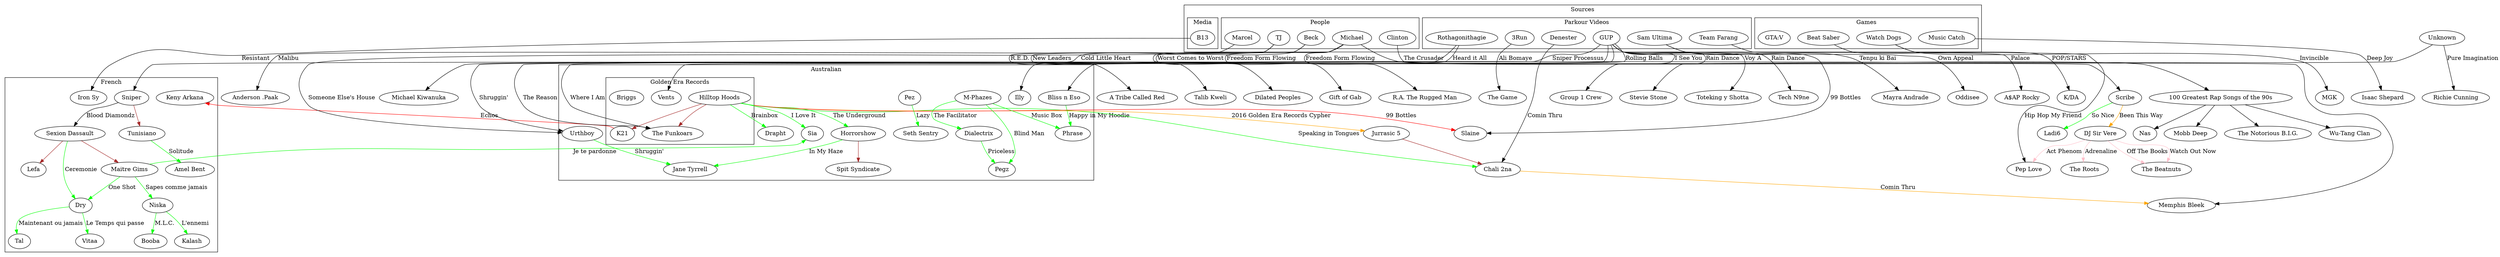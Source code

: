 /**
 * Song relationships represented by arrow colours
 * Sample: Red
 * Interpolation: Blue
 * Remix: Pink
 * Feature: Green
 * Band Member / Affiliation: Brown
 * Reference: Orange
 */

digraph "music-discovery" {
	compound = true;
	// Artists
	"Bliss n Eso" -> "Phrase" [color=green label="Happy in My Hoodie"];

	"Chali 2na" -> "Memphis Bleek" [color=orange label="Comin Thru"];

	"Dialectrix" -> "Pegz" [color=green label="Priceless"];

	"DJ Sir Vere" -> "Pep Love" [color=pink label="Act Phenom"];
	"DJ Sir Vere" -> "The Beatnuts" [color=pink label="Off The Books"];
	"DJ Sir Vere" -> "The Beatnuts" [color=pink label="Watch Out Now"];
	"DJ Sir Vere" -> "The Roots" [color=pink label="Adrenaline"];

	"Dry" -> "Tal" [color=green label="Maintenant ou jamais"];
	"Dry" -> "Vitaa" [color=green label="Le Temps qui passe"];

	"Hilltop Hoods" -> "Chali 2na" [color=green label="Speaking in Tongues"];
	"Hilltop Hoods" -> "Drapht" [color=green label="Brainbox"];
	"Hilltop Hoods" -> "Horrorshow" [color=green label="The Underground"];
	"Hilltop Hoods" -> "Jurrasic 5" [color=orange label="2016 Golden Era Records Cypher" ltail="cluster_Golden Era Records"];
	"Hilltop Hoods" -> "K21" [color=brown];
	"Hilltop Hoods" -> "Sia" [color=green label="I Love It"];
	"Hilltop Hoods" -> "Slaine" [color=red label="99 Bottles" ltail="cluster_Golden Era Records"];
	"Hilltop Hoods" -> "The Funkoars" [color=brown];

	"Horrorshow" -> "Jane Tyrrell" [color=green label="In My Haze"];
	"Horrorshow" -> "Spit Syndicate" [color=brown];

	"Jurrasic 5" -> "Chali 2na" [color=brown];

	"K21" -> "Keny Arkana" [color=red label="Echos"];

	"Maitre Gims" -> "Dry" [color=green label="One Shot"];
	"Maitre Gims" -> "Niska" [color=green label="Sapes comme jamais"];
	"Maitre Gims" -> "Sia" [color=green label="Je te pardonne"];

	"M-Phazes" -> "Dialectrix" [color=green label="The Facilitator"];
	"M-Phazes" -> "Pegz" [color=green label="Blind Man"];
	"M-Phazes" -> "Phrase" [color=green label="Music Box"];

	"Niska" -> "Booba" [color=green label="M.L.C."];
	"Niska" -> "Kalash" [color=green label="L'ennemi"];

	"Pez" -> "Seth Sentry" [color=green label="Lazy"];

	"Scribe" -> "Ladi6" [color=green label="So Nice"];
	"Scribe" -> "DJ Sir Vere" [color=orange label="Been This Way"];

	"Sexion Dassault" -> "Dry" [color=green label="Ceremonie"];
	"Sexion Dassault" -> "Maitre Gims" [color=brown];
	"Sexion Dassault" -> "Lefa" [color=brown];

	"Sniper" -> "Sexion Dassault" [label="Blood Diamondz"];
	"Sniper" -> "Tunisiano" [color=brown];

	"Tunisiano" -> "Amel Bent" [color=green label="Solitude"];

	"Urthboy" -> "Jane Tyrrell" [color=green label="Shruggin'"];

	"100 Greatest Rap Songs of the 90s" -> "Nas";
	"100 Greatest Rap Songs of the 90s" -> "Mobb Deep";
	"100 Greatest Rap Songs of the 90s" -> "The Notorious B.I.G.";
	"100 Greatest Rap Songs of the 90s" -> "Wu-Tang Clan";

	// People
	"Beck" -> "Memphis Bleek";
	"Beck" -> "Michael Kiwanuka" [label="Cold Little Heart"];
	"Clinton" -> "Scribe" [label="The Crusader"];
	"Marcel" -> "Anderson .Paak" [label="Malibu"];
	"Michael" -> "100 Greatest Rap Songs of the 90s";
	"Michael" -> "Dilated Peoples" [label="Worst Comes to Worst"];
	"Michael" -> "Gift of Gab" [label="Freedom Form Flowing"];
	"Michael" -> "R.A. The Rugged Man" [label="Freedom Form Flowing"];
	"TJ" -> "A Tribe Called Red" [label="R.E.D."];
	"TJ" -> "Talib Kweli" [label="New Leaders"];
	"TJ" -> "Urthboy" [label="Someone Else's House"];

	// Parkour Videos
	"3Run" -> "The Game" [label="Ali Bomaye"];
	"Denester" -> "Chali 2na" [label="Comin Thru" URL="https://www.youtube.com/watch?v=FdZsOb8US5g"];
	"GUP" -> "Group 1 Crew" [label="I See You" URL="https://www.youtube.com/watch?v=FP29nf6HOJc"];
	"GUP" -> "Slaine" [label="99 Bottles" URL="https://www.youtube.com/watch?v=FP29nf6HOJc"];
	"GUP" -> "Sniper" [label="Sniper Processus"];
	"GUP" -> "Stevie Stone" [label="Rain Dance" URL="https://www.youtube.com/watch?v=cNqVxVWG_L4"];
	"GUP" -> "Tech N9ne" [label="Rain Dance" URL="https://www.youtube.com/watch?v=cNqVxVWG_L4"];
	"GUP" -> "The Funkoars" [label="The Reason" URL="https://www.youtube.com/watch?v=nn3R23jly0s"];
	"GUP" -> "The Funkoars" [label="Where I Am" URL="https://www.youtube.com/watch?v=PjSwbupUZjI"];
	"GUP" -> "Toteking y Shotta" [label="Voy A" URL="https://www.youtube.com/watch?v=a_tJCHdyD2E"];
	"GUP" -> "Vents" [label="Rolling Balls" URL="https://www.youtube.com/watch?v=Sb3PGXWK6FY"];
	"Rothagonithagie" -> "Illy" [label="Heard it All" URL="https://www.youtube.com/watch?v=pvO_z3amtiM"];
	"Rothagonithagie" -> "Urthboy" [label="Shruggin'" URL="https://www.youtube.com/watch?v=UZw4vS4qeo4"];
	"Sam Ultima" -> "Mayra Andrade" [label="Tenpu ki Bai" URL="https://www.youtube.com/watch?v=tRKigcEUAp8"];
	"Sam Ultima" -> "Oddisee" [label="Own Appeal" URL="https://www.youtube.com/watch?v=gThasSb2Lxg"];
	"Team Farang" -> "A$AP Rocky" [label="Palace" URL="https://www.youtube.com/watch?v=atg5s65oAxg"];

	// Games
	"Beat Saber" -> "K/DA" [label="POP/STARS"];
	"Music Catch" -> "Isaac Shepard" [label="Deep Joy"];
	"Watch Dogs" -> "MGK" [label="Invincible"];
	"Watch Dogs" -> "Pep Love" [label="Hip Hop My Friend"];

	// Other Media
	"B13" -> "Iron Sy" [label="Resistant"];

	// Unknown
	"Unknown" -> "Richie Cunning" [label="Pure Imagination"]
	"Unknown" -> "Bliss n Eso"

	subgraph "cluster_Sources" {
		label="Sources";

		subgraph "cluster_Parkour Videos" {
			label="Parkour Videos";
			"GUP";
			"3Run";
			"Denester";
			"Rothagonithagie";
			"Sam Ultima";
			"Team Farang";
		}

		subgraph "cluster_People" {
			label="People";
			"Beck";
			"Clinton";
			"Marcel";
			"Michael";
			"TJ";
		}

		subgraph "cluster_Media" {
			label="Media";
			"B13";
		}

		subgraph "cluster_Games" {
			label="Games";
			"Beat Saber";
			"GTA:V";
			"Music Catch";
			"Watch Dogs";
		}
	}

	subgraph "cluster_Aus" {
		label="Australian";
		subgraph "cluster_Golden Era Records" {
			label="Golden Era Records";
			"Briggs";
			"Hilltop Hoods";
			"K21";
			"The Funkoars" ;
			"Vents";
		}

		"Bliss n Eso";
		"Dialectrix";
		"Drapht";
		"Horrorshow";
		"Illy";
		"Jane Tyrrell";
		"M-Phazes";
		"Pegz";
		"Pez";
		"Phrase";
		"Seth Sentry";
		"Sia";
		"Spit Syndicate";
		"Urthboy";
	}

	subgraph "cluster_French" {
		label="French";
		"Amel Bent";
		"Booba";
		"Dry";
		"Iron Sy";
		"Kalash";
		"Keny Arkana";
		"Lefa";
		"Maitre Gims";
		"Niska";
		"Sexion Dassault";
		"Sniper";
		"Tal";
		"Tunisiano";
		"Vitaa";
	}
}
